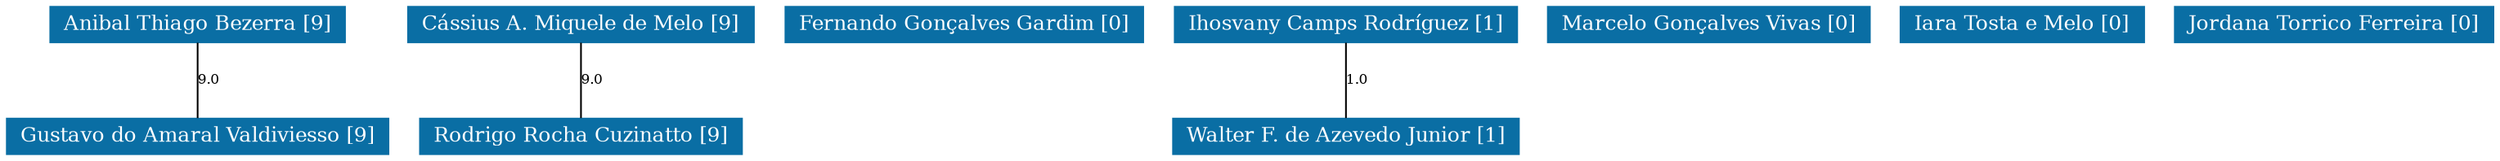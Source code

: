 strict graph grafo2 {
	graph [bb="0,0,1207,87",
		id=grafo2,
		overlap=False
	];
	node [fontsize=12,
		label="\N",
		shape=rectangle,
		style=filled
	];
	0	 [URL="membro-8478305453281130.html",
		color="#0A6EA4",
		fontcolor="#FFFFFF",
		height=0.29167,
		label="Anibal Thiago Bezerra [9]",
		pos="91.5,76.5",
		width=1.9861];
	3	 [URL="membro-4023778019418442.html",
		color="#0A6EA4",
		fontcolor="#FFFFFF",
		height=0.29167,
		label="Gustavo do Amaral Valdiviesso [9]",
		pos="91.5,10.5",
		width=2.5417];
	0 -- 3	 [fontsize=8,
		label=9.0,
		lp="96.5,43.5",
		pos="91.5,65.896 91.5,53.653 91.5,33.622 91.5,21.297"];
	1	 [URL="membro-4002033080997386.html",
		color="#0A6EA4",
		fontcolor="#FFFFFF",
		height=0.29167,
		label="Cássius A. Miquele de Melo [9]",
		pos="278.5,76.5",
		width=2.3194];
	6	 [URL="membro-8073303573679522.html",
		color="#0A6EA4",
		fontcolor="#FFFFFF",
		height=0.29167,
		label="Rodrigo Rocha Cuzinatto [9]",
		pos="278.5,10.5",
		width=2.1389];
	1 -- 6	 [fontsize=8,
		label=9.0,
		lp="283.5,43.5",
		pos="278.5,65.896 278.5,53.653 278.5,33.622 278.5,21.297"];
	2	 [URL="membro-2425549033248106.html",
		color="#0A6EA4",
		fontcolor="#FFFFFF",
		height=0.29167,
		label="Fernando Gonçalves Gardim [0]",
		pos="465.5,76.5",
		width=2.3611];
	4	 [URL="membro-3732563704810366.html",
		color="#0A6EA4",
		fontcolor="#FFFFFF",
		height=0.29167,
		label="Ihosvany Camps Rodríguez [1]",
		pos="650.5,76.5",
		width=2.2778];
	7	 [URL="membro-4183276948524704.html",
		color="#0A6EA4",
		fontcolor="#FFFFFF",
		height=0.29167,
		label="Walter F. de Azevedo Junior [1]",
		pos="650.5,10.5",
		width=2.3194];
	4 -- 7	 [fontsize=8,
		label=1.0,
		lp="655.5,43.5",
		pos="650.5,65.896 650.5,53.653 650.5,33.622 650.5,21.297"];
	5	 [URL="membro-1312049227898761.html",
		color="#0A6EA4",
		fontcolor="#FFFFFF",
		height=0.29167,
		label="Marcelo Gonçalves Vivas [0]",
		pos="828.5,76.5",
		width=2.1528];
	8	 [URL="membro-7286059807128292.html",
		color="#0A6EA4",
		fontcolor="#FFFFFF",
		height=0.29167,
		label="Iara Tosta e Melo [0]",
		pos="982.5,76.5",
		width=1.6111];
	9	 [URL="membro-2740598136336384.html",
		color="#0A6EA4",
		fontcolor="#FFFFFF",
		height=0.29167,
		label="Jordana Torrico Ferreira [0]",
		pos="1132.5,76.5",
		width=2.0694];
}
